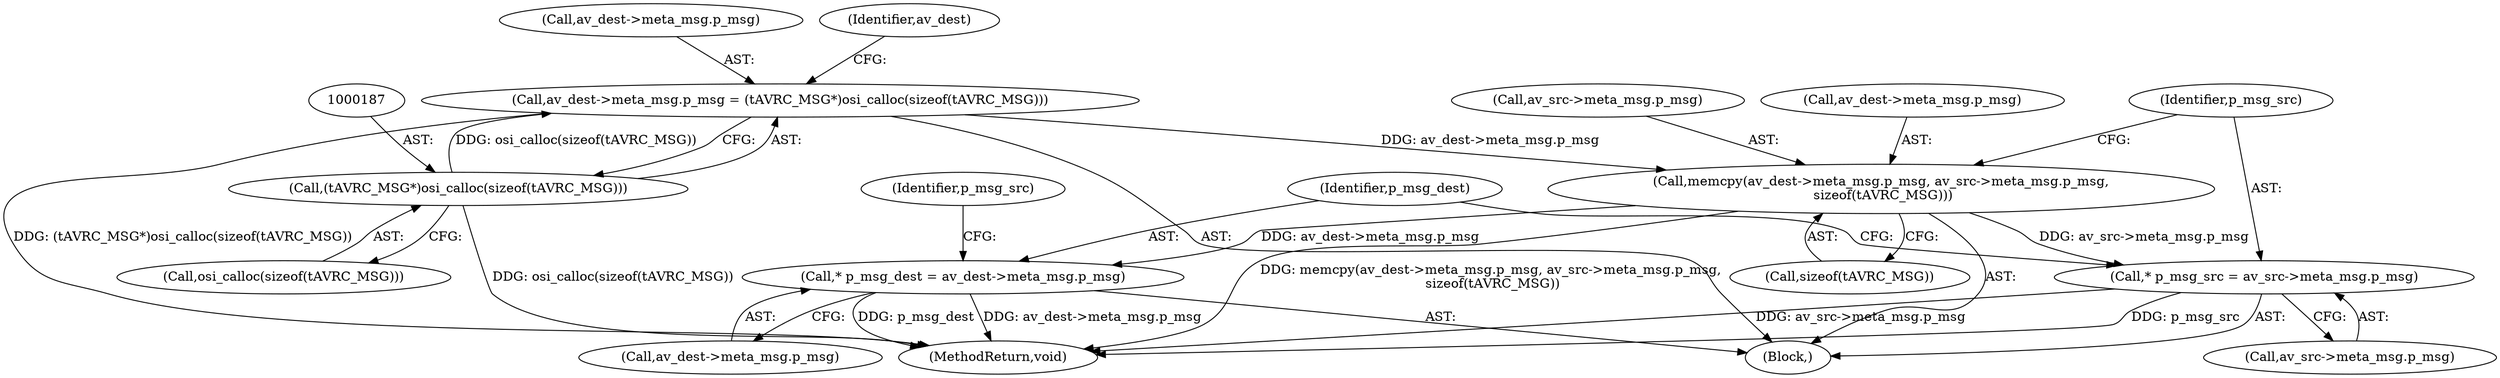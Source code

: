 digraph "0_Android_dd28d8ddf2985d654781770c691c60b45d7f32b4@API" {
"1000191" [label="(Call,memcpy(av_dest->meta_msg.p_msg, av_src->meta_msg.p_msg,\n sizeof(tAVRC_MSG)))"];
"1000180" [label="(Call,av_dest->meta_msg.p_msg = (tAVRC_MSG*)osi_calloc(sizeof(tAVRC_MSG)))"];
"1000186" [label="(Call,(tAVRC_MSG*)osi_calloc(sizeof(tAVRC_MSG)))"];
"1000205" [label="(Call,* p_msg_src = av_src->meta_msg.p_msg)"];
"1000213" [label="(Call,* p_msg_dest = av_dest->meta_msg.p_msg)"];
"1000205" [label="(Call,* p_msg_src = av_src->meta_msg.p_msg)"];
"1000206" [label="(Identifier,p_msg_src)"];
"1000225" [label="(Identifier,p_msg_src)"];
"1000214" [label="(Identifier,p_msg_dest)"];
"1000328" [label="(MethodReturn,void)"];
"1000180" [label="(Call,av_dest->meta_msg.p_msg = (tAVRC_MSG*)osi_calloc(sizeof(tAVRC_MSG)))"];
"1000188" [label="(Call,osi_calloc(sizeof(tAVRC_MSG)))"];
"1000191" [label="(Call,memcpy(av_dest->meta_msg.p_msg, av_src->meta_msg.p_msg,\n sizeof(tAVRC_MSG)))"];
"1000197" [label="(Call,av_src->meta_msg.p_msg)"];
"1000181" [label="(Call,av_dest->meta_msg.p_msg)"];
"1000186" [label="(Call,(tAVRC_MSG*)osi_calloc(sizeof(tAVRC_MSG)))"];
"1000202" [label="(Call,sizeof(tAVRC_MSG))"];
"1000179" [label="(Block,)"];
"1000194" [label="(Identifier,av_dest)"];
"1000192" [label="(Call,av_dest->meta_msg.p_msg)"];
"1000207" [label="(Call,av_src->meta_msg.p_msg)"];
"1000215" [label="(Call,av_dest->meta_msg.p_msg)"];
"1000213" [label="(Call,* p_msg_dest = av_dest->meta_msg.p_msg)"];
"1000191" -> "1000179"  [label="AST: "];
"1000191" -> "1000202"  [label="CFG: "];
"1000192" -> "1000191"  [label="AST: "];
"1000197" -> "1000191"  [label="AST: "];
"1000202" -> "1000191"  [label="AST: "];
"1000206" -> "1000191"  [label="CFG: "];
"1000191" -> "1000328"  [label="DDG: memcpy(av_dest->meta_msg.p_msg, av_src->meta_msg.p_msg,\n sizeof(tAVRC_MSG))"];
"1000180" -> "1000191"  [label="DDG: av_dest->meta_msg.p_msg"];
"1000191" -> "1000205"  [label="DDG: av_src->meta_msg.p_msg"];
"1000191" -> "1000213"  [label="DDG: av_dest->meta_msg.p_msg"];
"1000180" -> "1000179"  [label="AST: "];
"1000180" -> "1000186"  [label="CFG: "];
"1000181" -> "1000180"  [label="AST: "];
"1000186" -> "1000180"  [label="AST: "];
"1000194" -> "1000180"  [label="CFG: "];
"1000180" -> "1000328"  [label="DDG: (tAVRC_MSG*)osi_calloc(sizeof(tAVRC_MSG))"];
"1000186" -> "1000180"  [label="DDG: osi_calloc(sizeof(tAVRC_MSG))"];
"1000186" -> "1000188"  [label="CFG: "];
"1000187" -> "1000186"  [label="AST: "];
"1000188" -> "1000186"  [label="AST: "];
"1000186" -> "1000328"  [label="DDG: osi_calloc(sizeof(tAVRC_MSG))"];
"1000205" -> "1000179"  [label="AST: "];
"1000205" -> "1000207"  [label="CFG: "];
"1000206" -> "1000205"  [label="AST: "];
"1000207" -> "1000205"  [label="AST: "];
"1000214" -> "1000205"  [label="CFG: "];
"1000205" -> "1000328"  [label="DDG: p_msg_src"];
"1000205" -> "1000328"  [label="DDG: av_src->meta_msg.p_msg"];
"1000213" -> "1000179"  [label="AST: "];
"1000213" -> "1000215"  [label="CFG: "];
"1000214" -> "1000213"  [label="AST: "];
"1000215" -> "1000213"  [label="AST: "];
"1000225" -> "1000213"  [label="CFG: "];
"1000213" -> "1000328"  [label="DDG: av_dest->meta_msg.p_msg"];
"1000213" -> "1000328"  [label="DDG: p_msg_dest"];
}
